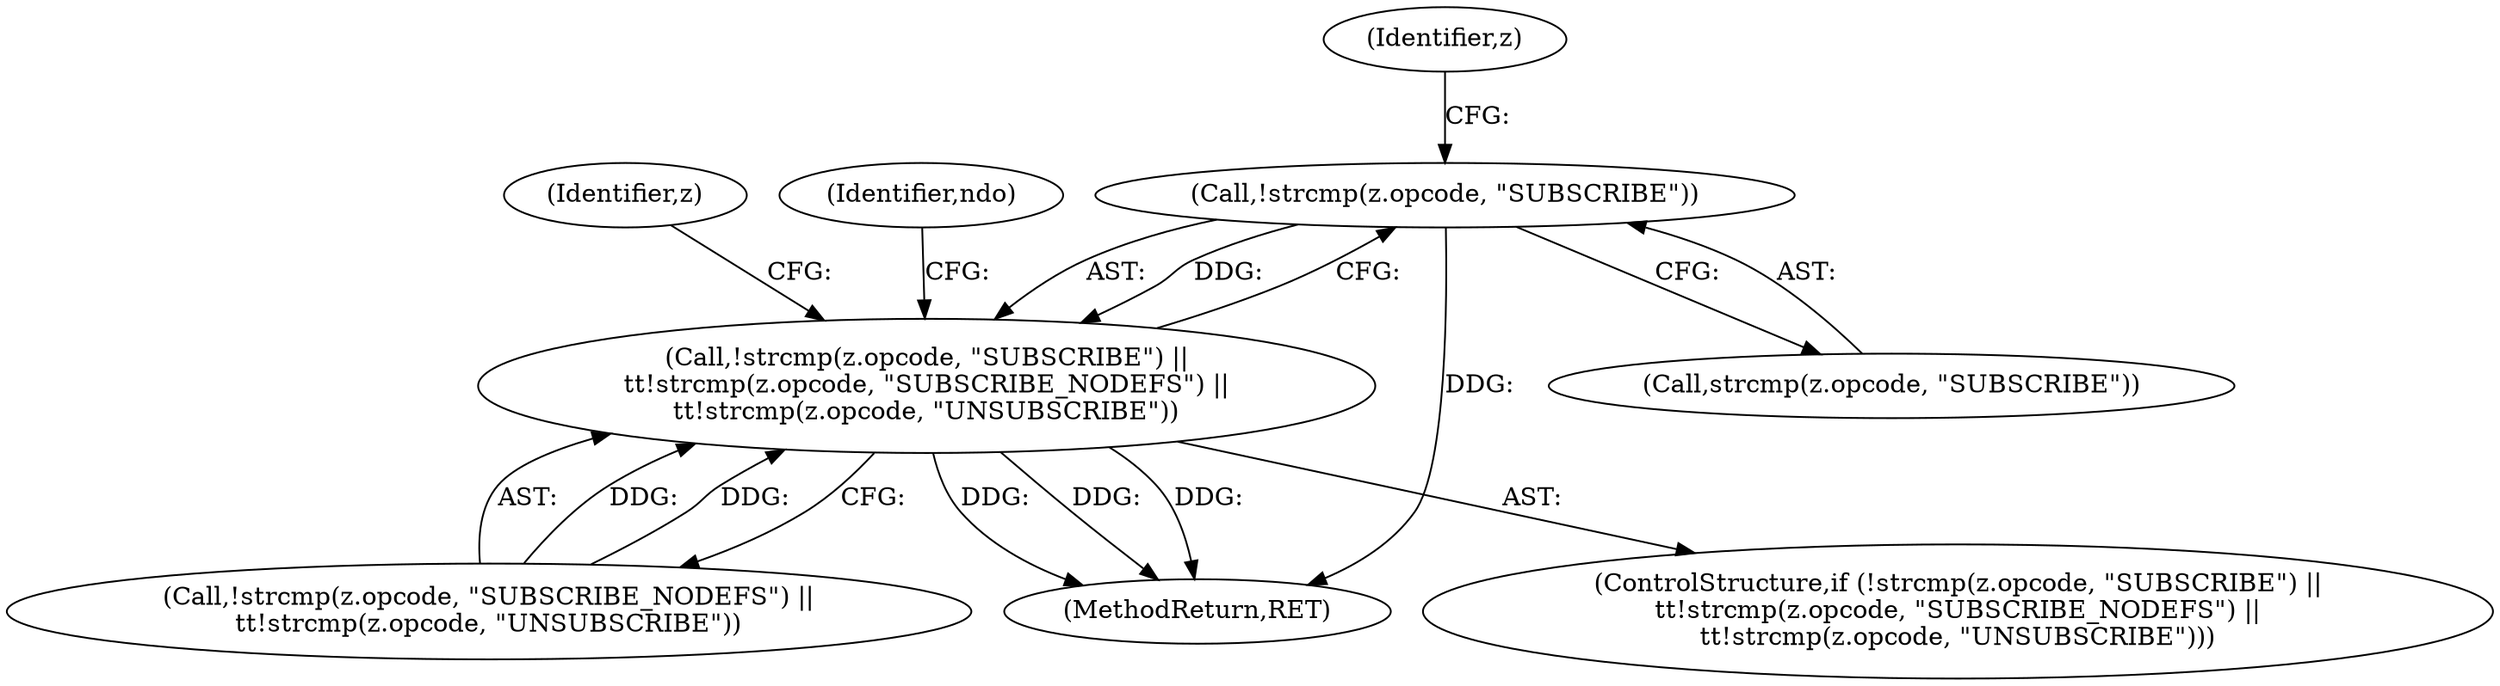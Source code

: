 digraph "0_tcpdump_d17507ffa3e9742199b02a66aa940e79ababfa30_0@API" {
"1000398" [label="(Call,!strcmp(z.opcode, \"SUBSCRIBE\"))"];
"1000397" [label="(Call,!strcmp(z.opcode, \"SUBSCRIBE\") ||\n\t\t!strcmp(z.opcode, \"SUBSCRIBE_NODEFS\") ||\n\t\t!strcmp(z.opcode, \"UNSUBSCRIBE\"))"];
"1000759" [label="(MethodReturn,RET)"];
"1000482" [label="(Identifier,z)"];
"1000398" [label="(Call,!strcmp(z.opcode, \"SUBSCRIBE\"))"];
"1000404" [label="(Call,!strcmp(z.opcode, \"SUBSCRIBE_NODEFS\") ||\n\t\t!strcmp(z.opcode, \"UNSUBSCRIBE\"))"];
"1000397" [label="(Call,!strcmp(z.opcode, \"SUBSCRIBE\") ||\n\t\t!strcmp(z.opcode, \"SUBSCRIBE_NODEFS\") ||\n\t\t!strcmp(z.opcode, \"UNSUBSCRIBE\"))"];
"1000396" [label="(ControlStructure,if (!strcmp(z.opcode, \"SUBSCRIBE\") ||\n\t\t!strcmp(z.opcode, \"SUBSCRIBE_NODEFS\") ||\n\t\t!strcmp(z.opcode, \"UNSUBSCRIBE\")))"];
"1000420" [label="(Identifier,ndo)"];
"1000399" [label="(Call,strcmp(z.opcode, \"SUBSCRIBE\"))"];
"1000408" [label="(Identifier,z)"];
"1000398" -> "1000397"  [label="AST: "];
"1000398" -> "1000399"  [label="CFG: "];
"1000399" -> "1000398"  [label="AST: "];
"1000408" -> "1000398"  [label="CFG: "];
"1000397" -> "1000398"  [label="CFG: "];
"1000398" -> "1000759"  [label="DDG: "];
"1000398" -> "1000397"  [label="DDG: "];
"1000397" -> "1000396"  [label="AST: "];
"1000397" -> "1000404"  [label="CFG: "];
"1000404" -> "1000397"  [label="AST: "];
"1000420" -> "1000397"  [label="CFG: "];
"1000482" -> "1000397"  [label="CFG: "];
"1000397" -> "1000759"  [label="DDG: "];
"1000397" -> "1000759"  [label="DDG: "];
"1000397" -> "1000759"  [label="DDG: "];
"1000404" -> "1000397"  [label="DDG: "];
"1000404" -> "1000397"  [label="DDG: "];
}
